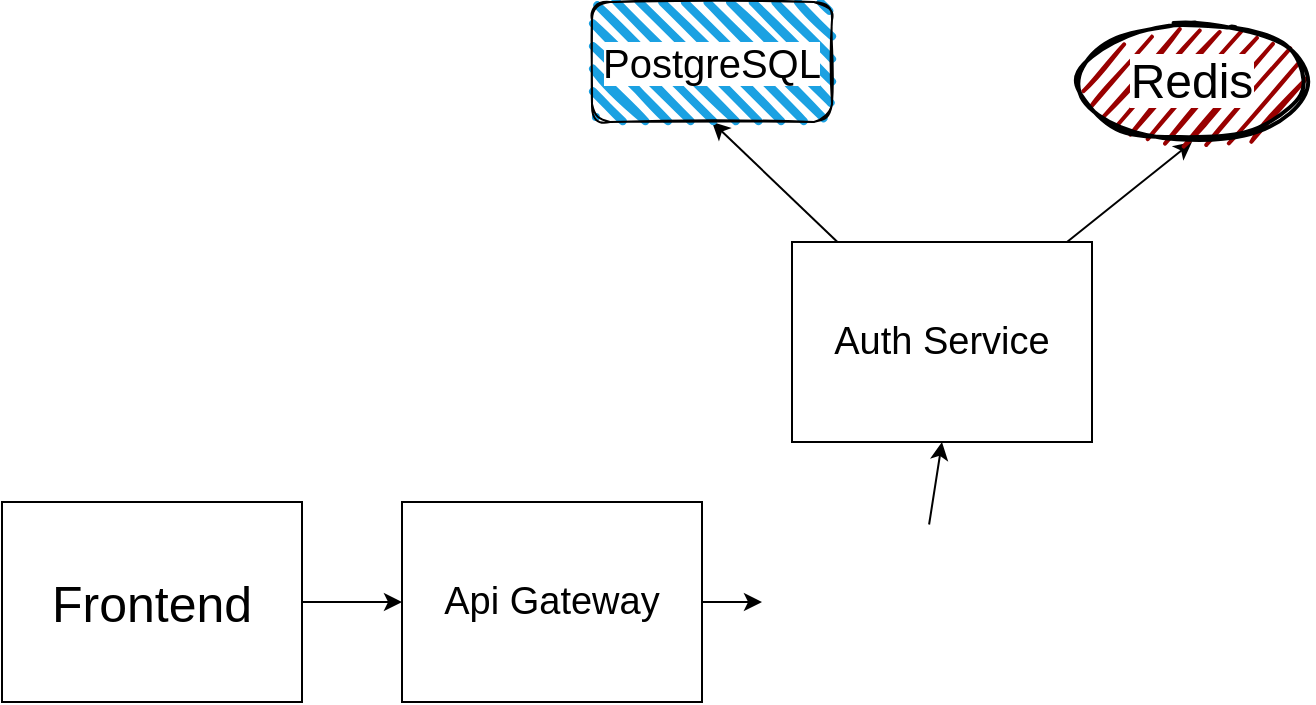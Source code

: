 <mxfile>
    <diagram id="_w6InYkXFWKj2E1oWM14" name="Page-1">
        <mxGraphModel dx="1143" dy="534" grid="1" gridSize="10" guides="1" tooltips="1" connect="1" arrows="1" fold="1" page="1" pageScale="1" pageWidth="850" pageHeight="1100" math="0" shadow="0">
            <root>
                <mxCell id="0"/>
                <mxCell id="1" parent="0"/>
                <mxCell id="7" value="" style="edgeStyle=none;html=1;" edge="1" parent="1" source="2" target="5">
                    <mxGeometry relative="1" as="geometry"/>
                </mxCell>
                <mxCell id="2" value="" style="rounded=0;whiteSpace=wrap;html=1;" vertex="1" parent="1">
                    <mxGeometry x="30" y="290" width="150" height="100" as="geometry"/>
                </mxCell>
                <mxCell id="14" value="" style="edgeStyle=none;html=1;" edge="1" parent="1" source="5" target="10">
                    <mxGeometry relative="1" as="geometry"/>
                </mxCell>
                <mxCell id="5" value="" style="rounded=0;whiteSpace=wrap;html=1;" vertex="1" parent="1">
                    <mxGeometry x="230" y="290" width="150" height="100" as="geometry"/>
                </mxCell>
                <mxCell id="8" value="&lt;font style=&quot;font-size: 25px;&quot;&gt;Frontend&lt;/font&gt;" style="text;strokeColor=none;align=center;fillColor=none;html=1;verticalAlign=middle;whiteSpace=wrap;rounded=0;strokeWidth=3;" vertex="1" parent="1">
                    <mxGeometry x="50" y="312.5" width="110" height="55" as="geometry"/>
                </mxCell>
                <mxCell id="9" value="&lt;font style=&quot;font-size: 19px;&quot;&gt;Api Gateway&lt;/font&gt;" style="text;strokeColor=none;align=center;fillColor=none;html=1;verticalAlign=middle;whiteSpace=wrap;rounded=0;strokeWidth=3;" vertex="1" parent="1">
                    <mxGeometry x="250" y="312.5" width="110" height="55" as="geometry"/>
                </mxCell>
                <mxCell id="21" style="edgeStyle=none;html=1;entryX=0.5;entryY=1;entryDx=0;entryDy=0;" edge="1" parent="1" source="10" target="16">
                    <mxGeometry relative="1" as="geometry"/>
                </mxCell>
                <mxCell id="10" value="" style="shape=image;verticalLabelPosition=bottom;labelBackgroundColor=default;verticalAlign=top;aspect=fixed;imageAspect=0;image=https://blog.skillfactory.ru/wp-content/uploads/2023/02/apache_kafka_wordtype.svg-2658022.png;" vertex="1" parent="1">
                    <mxGeometry x="410" y="301.25" width="155" height="77.5" as="geometry"/>
                </mxCell>
                <mxCell id="26" style="edgeStyle=none;html=1;entryX=0.5;entryY=1;entryDx=0;entryDy=0;" edge="1" parent="1" source="16" target="23">
                    <mxGeometry relative="1" as="geometry"/>
                </mxCell>
                <mxCell id="28" style="edgeStyle=none;html=1;entryX=0.5;entryY=1;entryDx=0;entryDy=0;" edge="1" parent="1" source="16" target="27">
                    <mxGeometry relative="1" as="geometry"/>
                </mxCell>
                <mxCell id="16" value="" style="rounded=0;whiteSpace=wrap;html=1;" vertex="1" parent="1">
                    <mxGeometry x="425" y="160" width="150" height="100" as="geometry"/>
                </mxCell>
                <mxCell id="17" value="&lt;font style=&quot;font-size: 19px;&quot;&gt;Auth Service&lt;/font&gt;" style="text;strokeColor=none;align=center;fillColor=none;html=1;verticalAlign=middle;whiteSpace=wrap;rounded=0;strokeWidth=3;" vertex="1" parent="1">
                    <mxGeometry x="445" y="182.5" width="110" height="55" as="geometry"/>
                </mxCell>
                <mxCell id="23" value="&lt;span style=&quot;background-color: light-dark(#ffffff, var(--ge-dark-color, #121212));&quot;&gt;PostgreSQL&lt;/span&gt;" style="rounded=1;whiteSpace=wrap;html=1;strokeWidth=1;fillWeight=4;hachureGap=8;hachureAngle=45;fillColor=#1ba1e2;sketch=1;perimeterSpacing=0;fontSize=20;" vertex="1" parent="1">
                    <mxGeometry x="325" y="40" width="120" height="60" as="geometry"/>
                </mxCell>
                <mxCell id="27" value="&lt;span style=&quot;background-color: light-dark(#ffffff, var(--ge-dark-color, #121212));&quot;&gt;Redis&lt;/span&gt;" style="ellipse;whiteSpace=wrap;html=1;strokeWidth=2;fillWeight=2;hachureGap=8;fillColor=#990000;fillStyle=dots;sketch=1;fontSize=24;" vertex="1" parent="1">
                    <mxGeometry x="565" y="50" width="120" height="60" as="geometry"/>
                </mxCell>
            </root>
        </mxGraphModel>
    </diagram>
</mxfile>